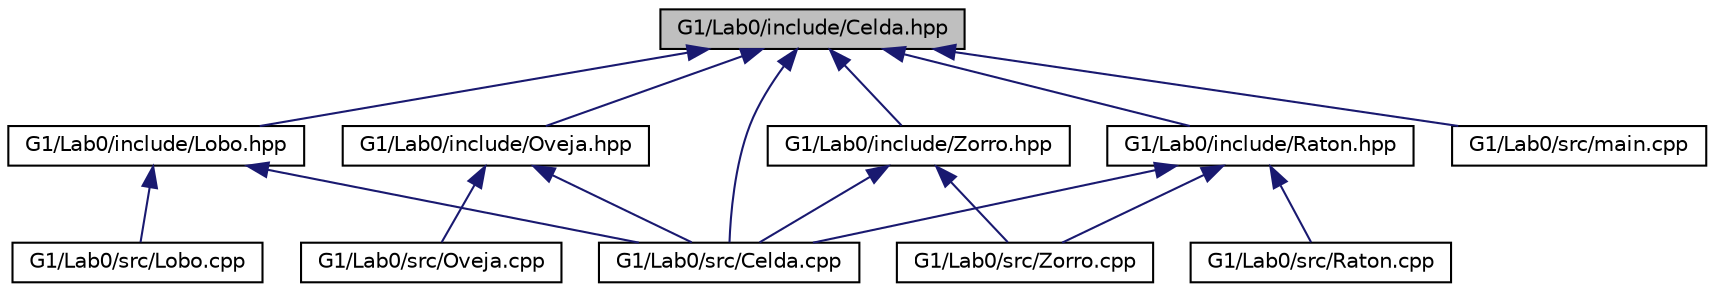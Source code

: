 digraph "G1/Lab0/include/Celda.hpp"
{
  edge [fontname="Helvetica",fontsize="10",labelfontname="Helvetica",labelfontsize="10"];
  node [fontname="Helvetica",fontsize="10",shape=record];
  Node1 [label="G1/Lab0/include/Celda.hpp",height=0.2,width=0.4,color="black", fillcolor="grey75", style="filled", fontcolor="black"];
  Node1 -> Node2 [dir="back",color="midnightblue",fontsize="10",style="solid",fontname="Helvetica"];
  Node2 [label="G1/Lab0/include/Lobo.hpp",height=0.2,width=0.4,color="black", fillcolor="white", style="filled",URL="$_lobo_8hpp.html"];
  Node2 -> Node3 [dir="back",color="midnightblue",fontsize="10",style="solid",fontname="Helvetica"];
  Node3 [label="G1/Lab0/src/Celda.cpp",height=0.2,width=0.4,color="black", fillcolor="white", style="filled",URL="$_celda_8cpp.html"];
  Node2 -> Node4 [dir="back",color="midnightblue",fontsize="10",style="solid",fontname="Helvetica"];
  Node4 [label="G1/Lab0/src/Lobo.cpp",height=0.2,width=0.4,color="black", fillcolor="white", style="filled",URL="$_lobo_8cpp.html"];
  Node1 -> Node5 [dir="back",color="midnightblue",fontsize="10",style="solid",fontname="Helvetica"];
  Node5 [label="G1/Lab0/include/Oveja.hpp",height=0.2,width=0.4,color="black", fillcolor="white", style="filled",URL="$_oveja_8hpp.html"];
  Node5 -> Node3 [dir="back",color="midnightblue",fontsize="10",style="solid",fontname="Helvetica"];
  Node5 -> Node6 [dir="back",color="midnightblue",fontsize="10",style="solid",fontname="Helvetica"];
  Node6 [label="G1/Lab0/src/Oveja.cpp",height=0.2,width=0.4,color="black", fillcolor="white", style="filled",URL="$_oveja_8cpp.html"];
  Node1 -> Node7 [dir="back",color="midnightblue",fontsize="10",style="solid",fontname="Helvetica"];
  Node7 [label="G1/Lab0/include/Raton.hpp",height=0.2,width=0.4,color="black", fillcolor="white", style="filled",URL="$_raton_8hpp.html"];
  Node7 -> Node3 [dir="back",color="midnightblue",fontsize="10",style="solid",fontname="Helvetica"];
  Node7 -> Node8 [dir="back",color="midnightblue",fontsize="10",style="solid",fontname="Helvetica"];
  Node8 [label="G1/Lab0/src/Raton.cpp",height=0.2,width=0.4,color="black", fillcolor="white", style="filled",URL="$_raton_8cpp.html"];
  Node7 -> Node9 [dir="back",color="midnightblue",fontsize="10",style="solid",fontname="Helvetica"];
  Node9 [label="G1/Lab0/src/Zorro.cpp",height=0.2,width=0.4,color="black", fillcolor="white", style="filled",URL="$_zorro_8cpp.html"];
  Node1 -> Node10 [dir="back",color="midnightblue",fontsize="10",style="solid",fontname="Helvetica"];
  Node10 [label="G1/Lab0/include/Zorro.hpp",height=0.2,width=0.4,color="black", fillcolor="white", style="filled",URL="$_zorro_8hpp.html"];
  Node10 -> Node3 [dir="back",color="midnightblue",fontsize="10",style="solid",fontname="Helvetica"];
  Node10 -> Node9 [dir="back",color="midnightblue",fontsize="10",style="solid",fontname="Helvetica"];
  Node1 -> Node3 [dir="back",color="midnightblue",fontsize="10",style="solid",fontname="Helvetica"];
  Node1 -> Node11 [dir="back",color="midnightblue",fontsize="10",style="solid",fontname="Helvetica"];
  Node11 [label="G1/Lab0/src/main.cpp",height=0.2,width=0.4,color="black", fillcolor="white", style="filled",URL="$main_8cpp.html"];
}
